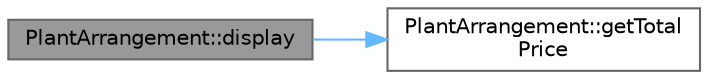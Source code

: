 digraph "PlantArrangement::display"
{
 // INTERACTIVE_SVG=YES
 // LATEX_PDF_SIZE
  bgcolor="transparent";
  edge [fontname=Helvetica,fontsize=10,labelfontname=Helvetica,labelfontsize=10];
  node [fontname=Helvetica,fontsize=10,shape=box,height=0.2,width=0.4];
  rankdir="LR";
  Node1 [id="Node000001",label="PlantArrangement::display",height=0.2,width=0.4,color="gray40", fillcolor="grey60", style="filled", fontcolor="black",tooltip="Displays complete arrangement information."];
  Node1 -> Node2 [id="edge1_Node000001_Node000002",color="steelblue1",style="solid",tooltip=" "];
  Node2 [id="Node000002",label="PlantArrangement::getTotal\lPrice",height=0.2,width=0.4,color="grey40", fillcolor="white", style="filled",URL="$class_plant_arrangement.html#a0124d081b11da30507bc5a9ea74b76e2",tooltip="Gets the total price including all plants."];
}
